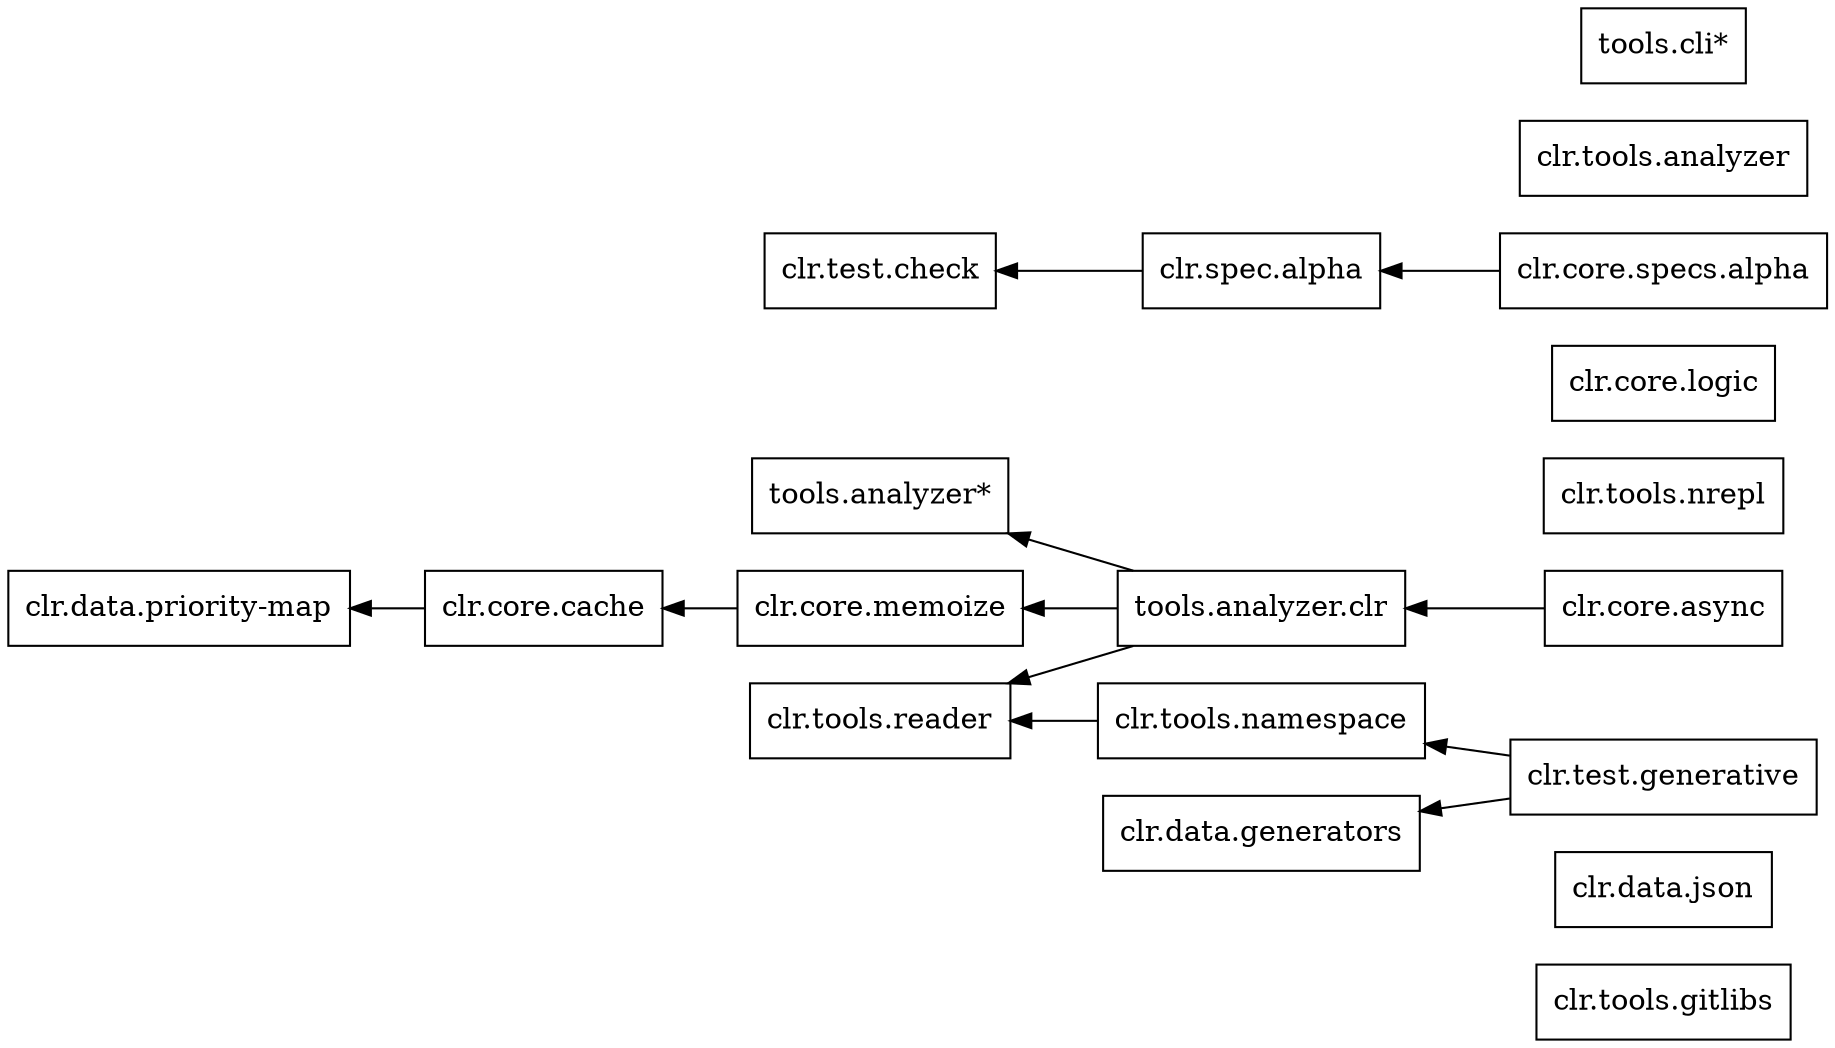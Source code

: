 strict digraph G {

rankdir = RL;

{
	node [shape=box];
	
	"clr.tools.gitlibs";
	"clr.data.json";
	"clr.core.async" -> {"tools.analyzer.clr"};
	"tools.analyzer.clr" -> {"tools.analyzer*", "clr.core.memoize", "clr.tools.reader"};
	"clr.tools.nrepl";
	"clr.core.logic";
	"clr.core.memoize" -> {"clr.core.cache"}
	"clr.core.cache" -> {"clr.data.priority-map"};
	"clr.data.priority-map";
	"clr.core.specs.alpha" -> {"clr.spec.alpha"};
	"clr.spec.alpha" -> {"clr.test.check"};
	"clr.test.check";
	"clr.tools.namespace" -> {"clr.tools.reader"};
	"clr.tools.reader";
	"clr.test.generative" -> {"clr.tools.namespace", "clr.data.generators"};
	"clr.data.generators";
	"clr.tools.analyzer";
	"tools.analyzer*";
	"tools.cli*"
}
}